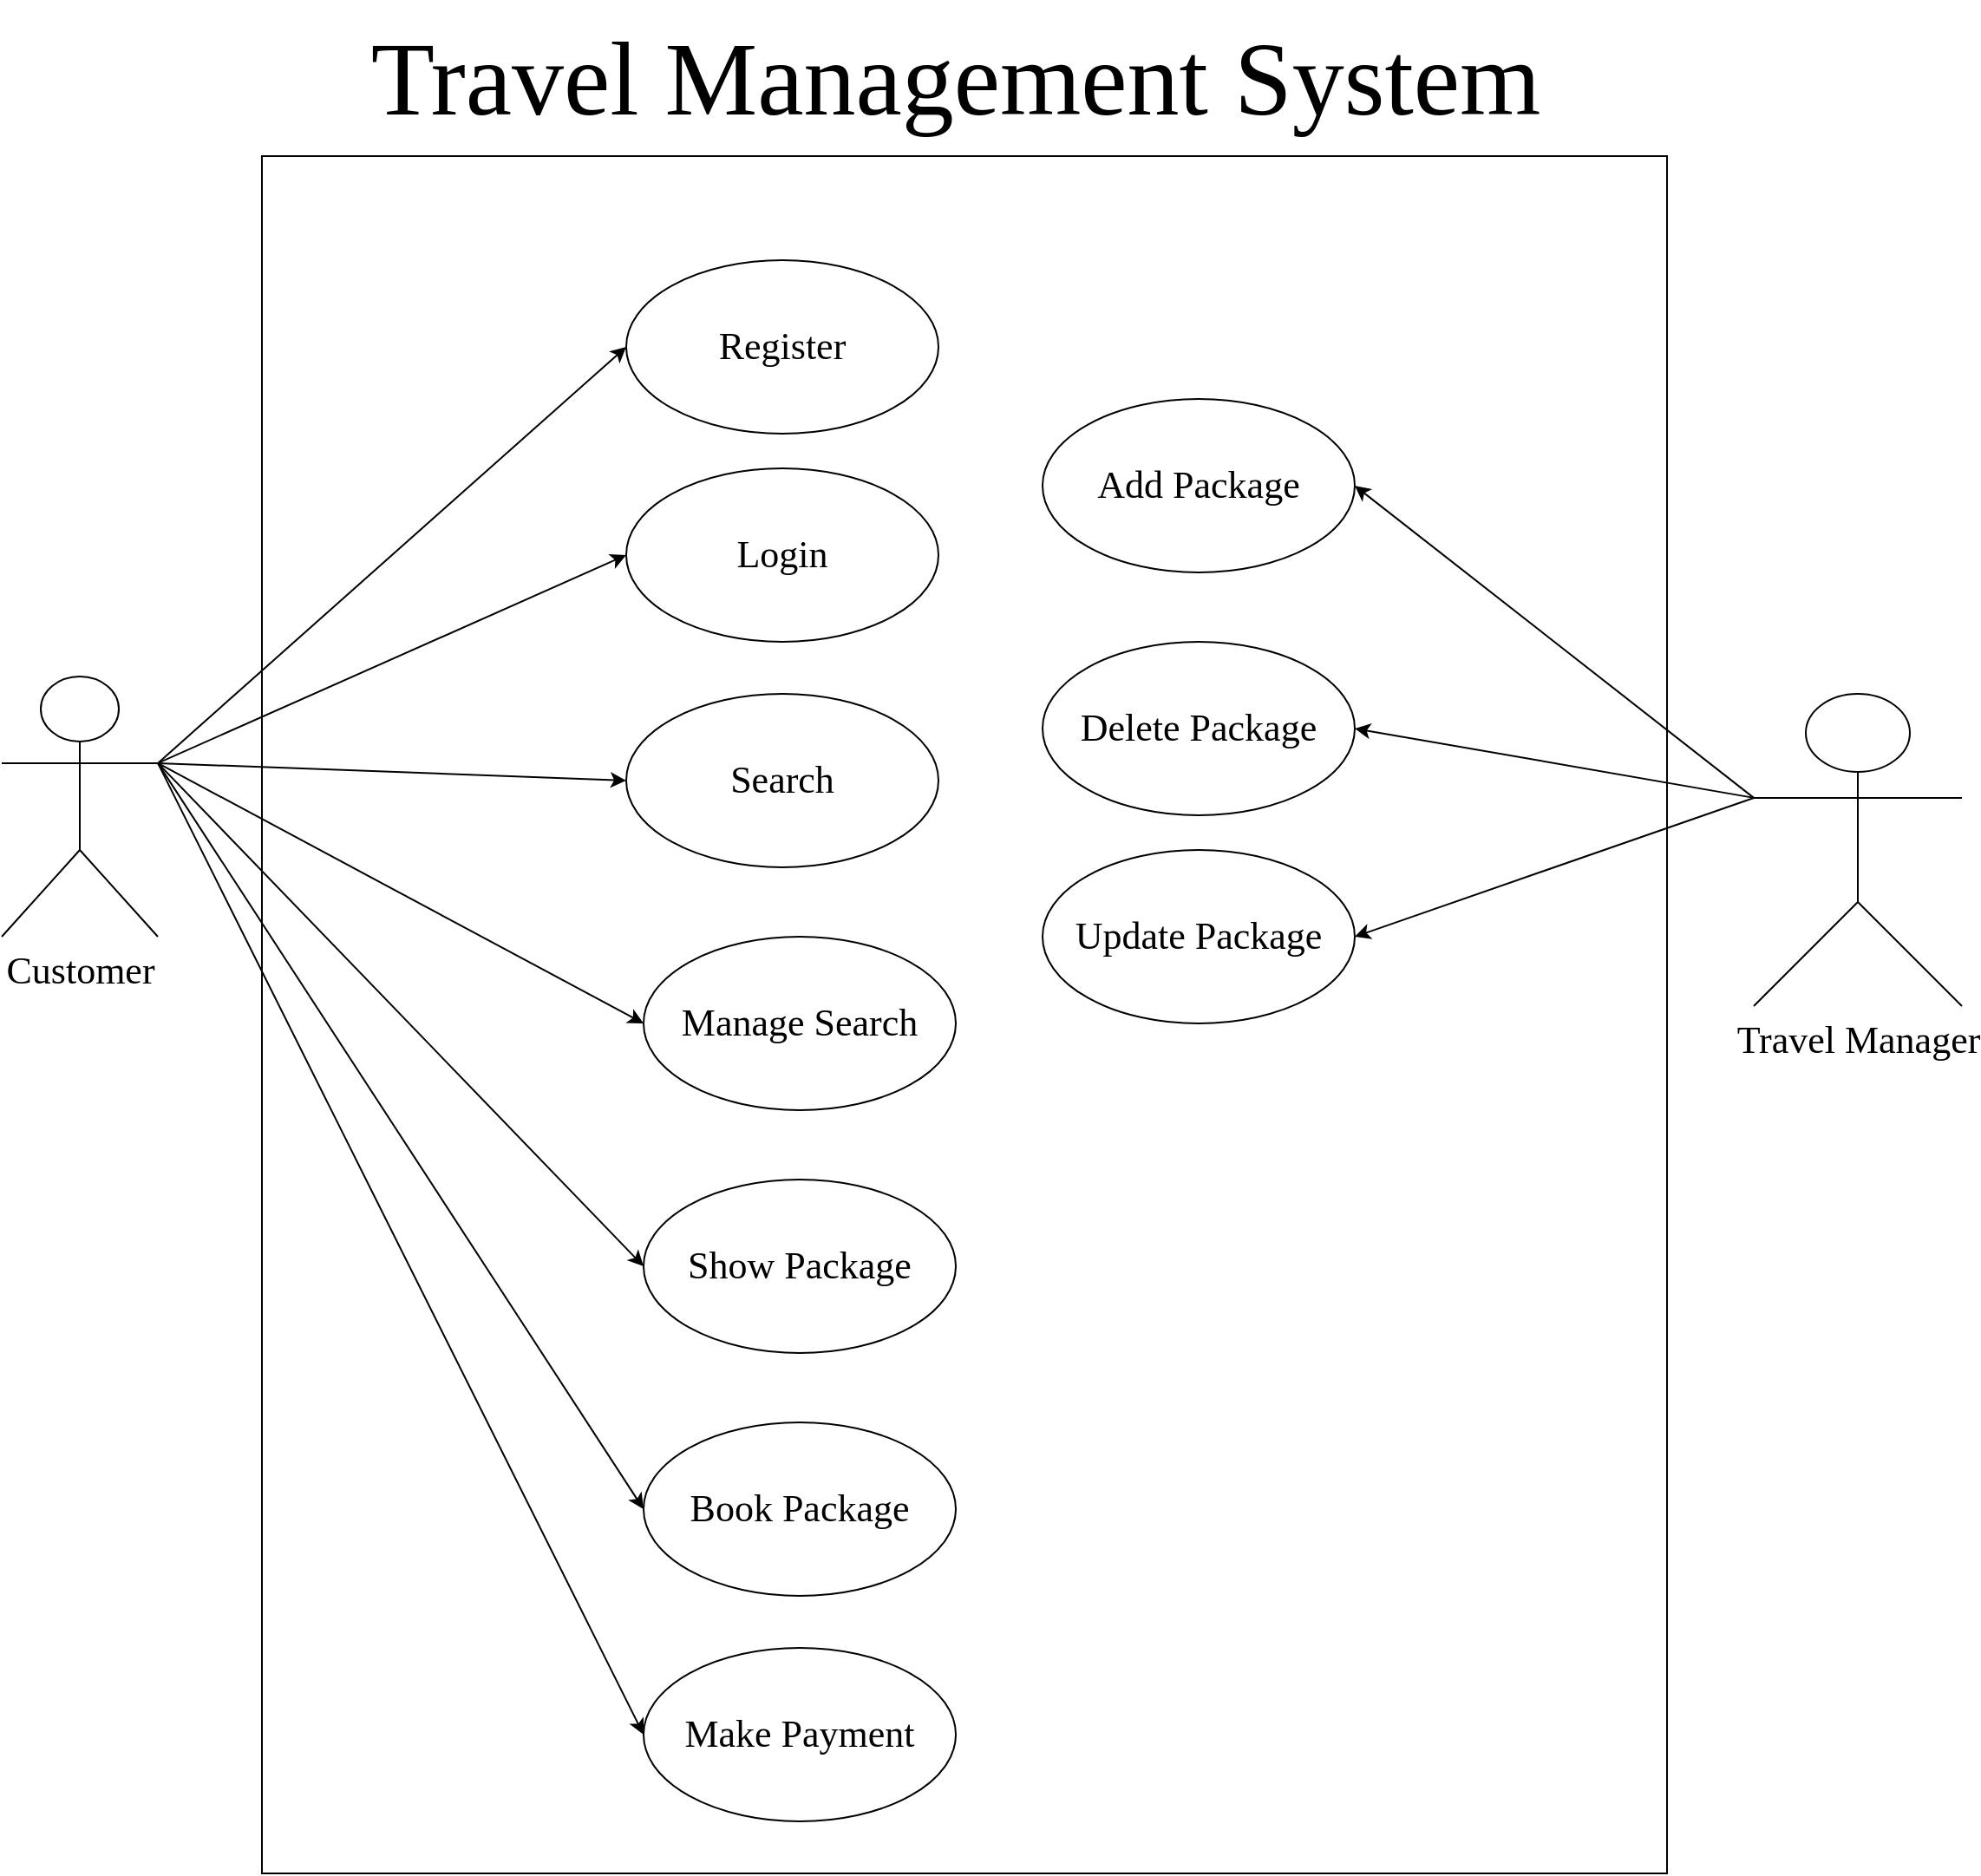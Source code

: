 <mxfile version="12.1.9" type="device" pages="1"><diagram id="4kqvadSC_hAezGw4y-wW" name="Page-1"><mxGraphModel dx="2135" dy="1300" grid="1" gridSize="10" guides="1" tooltips="1" connect="1" arrows="1" fold="1" page="1" pageScale="1" pageWidth="850" pageHeight="1100" math="0" shadow="0"><root><mxCell id="0"/><mxCell id="1" parent="0"/><mxCell id="iwDolSaAm6bn3M-lL8BJ-26" value="" style="rounded=0;whiteSpace=wrap;html=1;fontFamily=Times New Roman;fontSize=22;" vertex="1" parent="1"><mxGeometry x="190" y="140" width="810" height="990" as="geometry"/></mxCell><mxCell id="iwDolSaAm6bn3M-lL8BJ-2" value="Add Package" style="ellipse;whiteSpace=wrap;html=1;fontFamily=Times New Roman;fontSize=22;" vertex="1" parent="1"><mxGeometry x="640" y="280" width="180" height="100" as="geometry"/></mxCell><mxCell id="iwDolSaAm6bn3M-lL8BJ-3" value="Show Package" style="ellipse;whiteSpace=wrap;html=1;fontFamily=Times New Roman;fontSize=22;" vertex="1" parent="1"><mxGeometry x="410" y="730" width="180" height="100" as="geometry"/></mxCell><mxCell id="iwDolSaAm6bn3M-lL8BJ-4" value="&lt;font style=&quot;font-size: 22px;&quot;&gt;Manage Search&lt;/font&gt;" style="ellipse;whiteSpace=wrap;html=1;fontFamily=Times New Roman;fontSize=22;" vertex="1" parent="1"><mxGeometry x="410" y="590" width="180" height="100" as="geometry"/></mxCell><mxCell id="iwDolSaAm6bn3M-lL8BJ-5" value="&lt;h1 style=&quot;font-size: 22px;&quot;&gt;&lt;font style=&quot;font-size: 22px; font-weight: normal;&quot;&gt;Search&lt;/font&gt;&lt;/h1&gt;" style="ellipse;whiteSpace=wrap;html=1;fontFamily=Times New Roman;fontSize=22;" vertex="1" parent="1"><mxGeometry x="400" y="450" width="180" height="100" as="geometry"/></mxCell><mxCell id="iwDolSaAm6bn3M-lL8BJ-6" value="&lt;font style=&quot;font-size: 22px;&quot;&gt;Login&lt;/font&gt;" style="ellipse;whiteSpace=wrap;html=1;fontFamily=Times New Roman;fontSize=22;" vertex="1" parent="1"><mxGeometry x="400" y="320" width="180" height="100" as="geometry"/></mxCell><mxCell id="iwDolSaAm6bn3M-lL8BJ-7" value="&lt;font style=&quot;font-size: 22px;&quot;&gt;Register&lt;/font&gt;" style="ellipse;whiteSpace=wrap;html=1;fontFamily=Times New Roman;fontSize=22;" vertex="1" parent="1"><mxGeometry x="400" y="200" width="180" height="100" as="geometry"/></mxCell><mxCell id="iwDolSaAm6bn3M-lL8BJ-8" value="Make Payment" style="ellipse;whiteSpace=wrap;html=1;fontFamily=Times New Roman;fontSize=22;" vertex="1" parent="1"><mxGeometry x="410" y="1000" width="180" height="100" as="geometry"/></mxCell><mxCell id="iwDolSaAm6bn3M-lL8BJ-9" value="Book Package" style="ellipse;whiteSpace=wrap;html=1;fontFamily=Times New Roman;fontSize=22;" vertex="1" parent="1"><mxGeometry x="410" y="870" width="180" height="100" as="geometry"/></mxCell><mxCell id="iwDolSaAm6bn3M-lL8BJ-10" value="Update Package" style="ellipse;whiteSpace=wrap;html=1;fontFamily=Times New Roman;fontSize=22;" vertex="1" parent="1"><mxGeometry x="640" y="540" width="180" height="100" as="geometry"/></mxCell><mxCell id="iwDolSaAm6bn3M-lL8BJ-11" value="Delete Package" style="ellipse;whiteSpace=wrap;html=1;fontFamily=Times New Roman;fontSize=22;" vertex="1" parent="1"><mxGeometry x="640" y="420" width="180" height="100" as="geometry"/></mxCell><mxCell id="iwDolSaAm6bn3M-lL8BJ-12" value="Customer" style="shape=umlActor;verticalLabelPosition=bottom;labelBackgroundColor=#ffffff;verticalAlign=top;html=1;outlineConnect=0;fontFamily=Times New Roman;fontSize=22;" vertex="1" parent="1"><mxGeometry x="40" y="440" width="90" height="150" as="geometry"/></mxCell><mxCell id="iwDolSaAm6bn3M-lL8BJ-13" value="Travel Manager" style="shape=umlActor;verticalLabelPosition=bottom;labelBackgroundColor=#ffffff;verticalAlign=top;html=1;outlineConnect=0;fontFamily=Times New Roman;fontSize=22;" vertex="1" parent="1"><mxGeometry x="1050" y="450" width="120" height="180" as="geometry"/></mxCell><mxCell id="iwDolSaAm6bn3M-lL8BJ-16" value="" style="endArrow=classic;html=1;fontFamily=Times New Roman;fontSize=22;exitX=1;exitY=0.333;exitDx=0;exitDy=0;exitPerimeter=0;entryX=0;entryY=0.5;entryDx=0;entryDy=0;" edge="1" parent="1" source="iwDolSaAm6bn3M-lL8BJ-12" target="iwDolSaAm6bn3M-lL8BJ-7"><mxGeometry width="50" height="50" relative="1" as="geometry"><mxPoint x="160" y="400" as="sourcePoint"/><mxPoint x="210" y="350" as="targetPoint"/></mxGeometry></mxCell><mxCell id="iwDolSaAm6bn3M-lL8BJ-17" value="" style="endArrow=classic;html=1;fontFamily=Times New Roman;fontSize=22;exitX=1;exitY=0.333;exitDx=0;exitDy=0;exitPerimeter=0;entryX=0;entryY=0.5;entryDx=0;entryDy=0;" edge="1" parent="1" source="iwDolSaAm6bn3M-lL8BJ-12" target="iwDolSaAm6bn3M-lL8BJ-6"><mxGeometry width="50" height="50" relative="1" as="geometry"><mxPoint x="280" y="450" as="sourcePoint"/><mxPoint x="330" y="400" as="targetPoint"/></mxGeometry></mxCell><mxCell id="iwDolSaAm6bn3M-lL8BJ-18" value="" style="endArrow=classic;html=1;fontFamily=Times New Roman;fontSize=22;entryX=0;entryY=0.5;entryDx=0;entryDy=0;exitX=1;exitY=0.333;exitDx=0;exitDy=0;exitPerimeter=0;" edge="1" parent="1" source="iwDolSaAm6bn3M-lL8BJ-12" target="iwDolSaAm6bn3M-lL8BJ-4"><mxGeometry width="50" height="50" relative="1" as="geometry"><mxPoint x="260" y="600" as="sourcePoint"/><mxPoint x="310" y="550" as="targetPoint"/></mxGeometry></mxCell><mxCell id="iwDolSaAm6bn3M-lL8BJ-19" value="" style="endArrow=classic;html=1;fontFamily=Times New Roman;fontSize=22;entryX=0;entryY=0.5;entryDx=0;entryDy=0;exitX=1;exitY=0.333;exitDx=0;exitDy=0;exitPerimeter=0;" edge="1" parent="1" source="iwDolSaAm6bn3M-lL8BJ-12" target="iwDolSaAm6bn3M-lL8BJ-5"><mxGeometry width="50" height="50" relative="1" as="geometry"><mxPoint x="270" y="500" as="sourcePoint"/><mxPoint x="320" y="450" as="targetPoint"/></mxGeometry></mxCell><mxCell id="iwDolSaAm6bn3M-lL8BJ-20" value="" style="endArrow=classic;html=1;fontFamily=Times New Roman;fontSize=22;entryX=0;entryY=0.5;entryDx=0;entryDy=0;exitX=1;exitY=0.333;exitDx=0;exitDy=0;exitPerimeter=0;" edge="1" parent="1" source="iwDolSaAm6bn3M-lL8BJ-12" target="iwDolSaAm6bn3M-lL8BJ-3"><mxGeometry width="50" height="50" relative="1" as="geometry"><mxPoint x="130" y="820" as="sourcePoint"/><mxPoint x="180" y="770" as="targetPoint"/></mxGeometry></mxCell><mxCell id="iwDolSaAm6bn3M-lL8BJ-21" value="" style="endArrow=classic;html=1;fontFamily=Times New Roman;fontSize=22;entryX=0;entryY=0.5;entryDx=0;entryDy=0;exitX=1;exitY=0.333;exitDx=0;exitDy=0;exitPerimeter=0;" edge="1" parent="1" source="iwDolSaAm6bn3M-lL8BJ-12" target="iwDolSaAm6bn3M-lL8BJ-9"><mxGeometry width="50" height="50" relative="1" as="geometry"><mxPoint x="180" y="740" as="sourcePoint"/><mxPoint x="230" y="690" as="targetPoint"/></mxGeometry></mxCell><mxCell id="iwDolSaAm6bn3M-lL8BJ-22" value="" style="endArrow=classic;html=1;fontFamily=Times New Roman;fontSize=22;entryX=0;entryY=0.5;entryDx=0;entryDy=0;exitX=1;exitY=0.333;exitDx=0;exitDy=0;exitPerimeter=0;" edge="1" parent="1" source="iwDolSaAm6bn3M-lL8BJ-12" target="iwDolSaAm6bn3M-lL8BJ-8"><mxGeometry width="50" height="50" relative="1" as="geometry"><mxPoint x="230" y="830" as="sourcePoint"/><mxPoint x="280" y="780" as="targetPoint"/></mxGeometry></mxCell><mxCell id="iwDolSaAm6bn3M-lL8BJ-23" value="" style="endArrow=classic;html=1;fontFamily=Times New Roman;fontSize=22;exitX=0;exitY=0.333;exitDx=0;exitDy=0;exitPerimeter=0;entryX=1;entryY=0.5;entryDx=0;entryDy=0;" edge="1" parent="1" source="iwDolSaAm6bn3M-lL8BJ-13" target="iwDolSaAm6bn3M-lL8BJ-2"><mxGeometry width="50" height="50" relative="1" as="geometry"><mxPoint x="960" y="400" as="sourcePoint"/><mxPoint x="1010" y="350" as="targetPoint"/></mxGeometry></mxCell><mxCell id="iwDolSaAm6bn3M-lL8BJ-24" value="" style="endArrow=classic;html=1;fontFamily=Times New Roman;fontSize=22;exitX=0;exitY=0.333;exitDx=0;exitDy=0;exitPerimeter=0;entryX=1;entryY=0.5;entryDx=0;entryDy=0;" edge="1" parent="1" source="iwDolSaAm6bn3M-lL8BJ-13" target="iwDolSaAm6bn3M-lL8BJ-11"><mxGeometry width="50" height="50" relative="1" as="geometry"><mxPoint x="860" y="630" as="sourcePoint"/><mxPoint x="910" y="580" as="targetPoint"/></mxGeometry></mxCell><mxCell id="iwDolSaAm6bn3M-lL8BJ-25" value="" style="endArrow=classic;html=1;fontFamily=Times New Roman;fontSize=22;entryX=1;entryY=0.5;entryDx=0;entryDy=0;" edge="1" parent="1" target="iwDolSaAm6bn3M-lL8BJ-10"><mxGeometry width="50" height="50" relative="1" as="geometry"><mxPoint x="1050" y="510" as="sourcePoint"/><mxPoint x="930" y="560" as="targetPoint"/></mxGeometry></mxCell><mxCell id="iwDolSaAm6bn3M-lL8BJ-27" value="&lt;font style=&quot;font-size: 60px&quot;&gt;Travel Management System&lt;/font&gt;" style="text;html=1;strokeColor=none;fillColor=none;align=center;verticalAlign=middle;whiteSpace=wrap;rounded=0;fontFamily=Times New Roman;fontSize=22;" vertex="1" parent="1"><mxGeometry x="130" y="50" width="920" height="90" as="geometry"/></mxCell></root></mxGraphModel></diagram></mxfile>